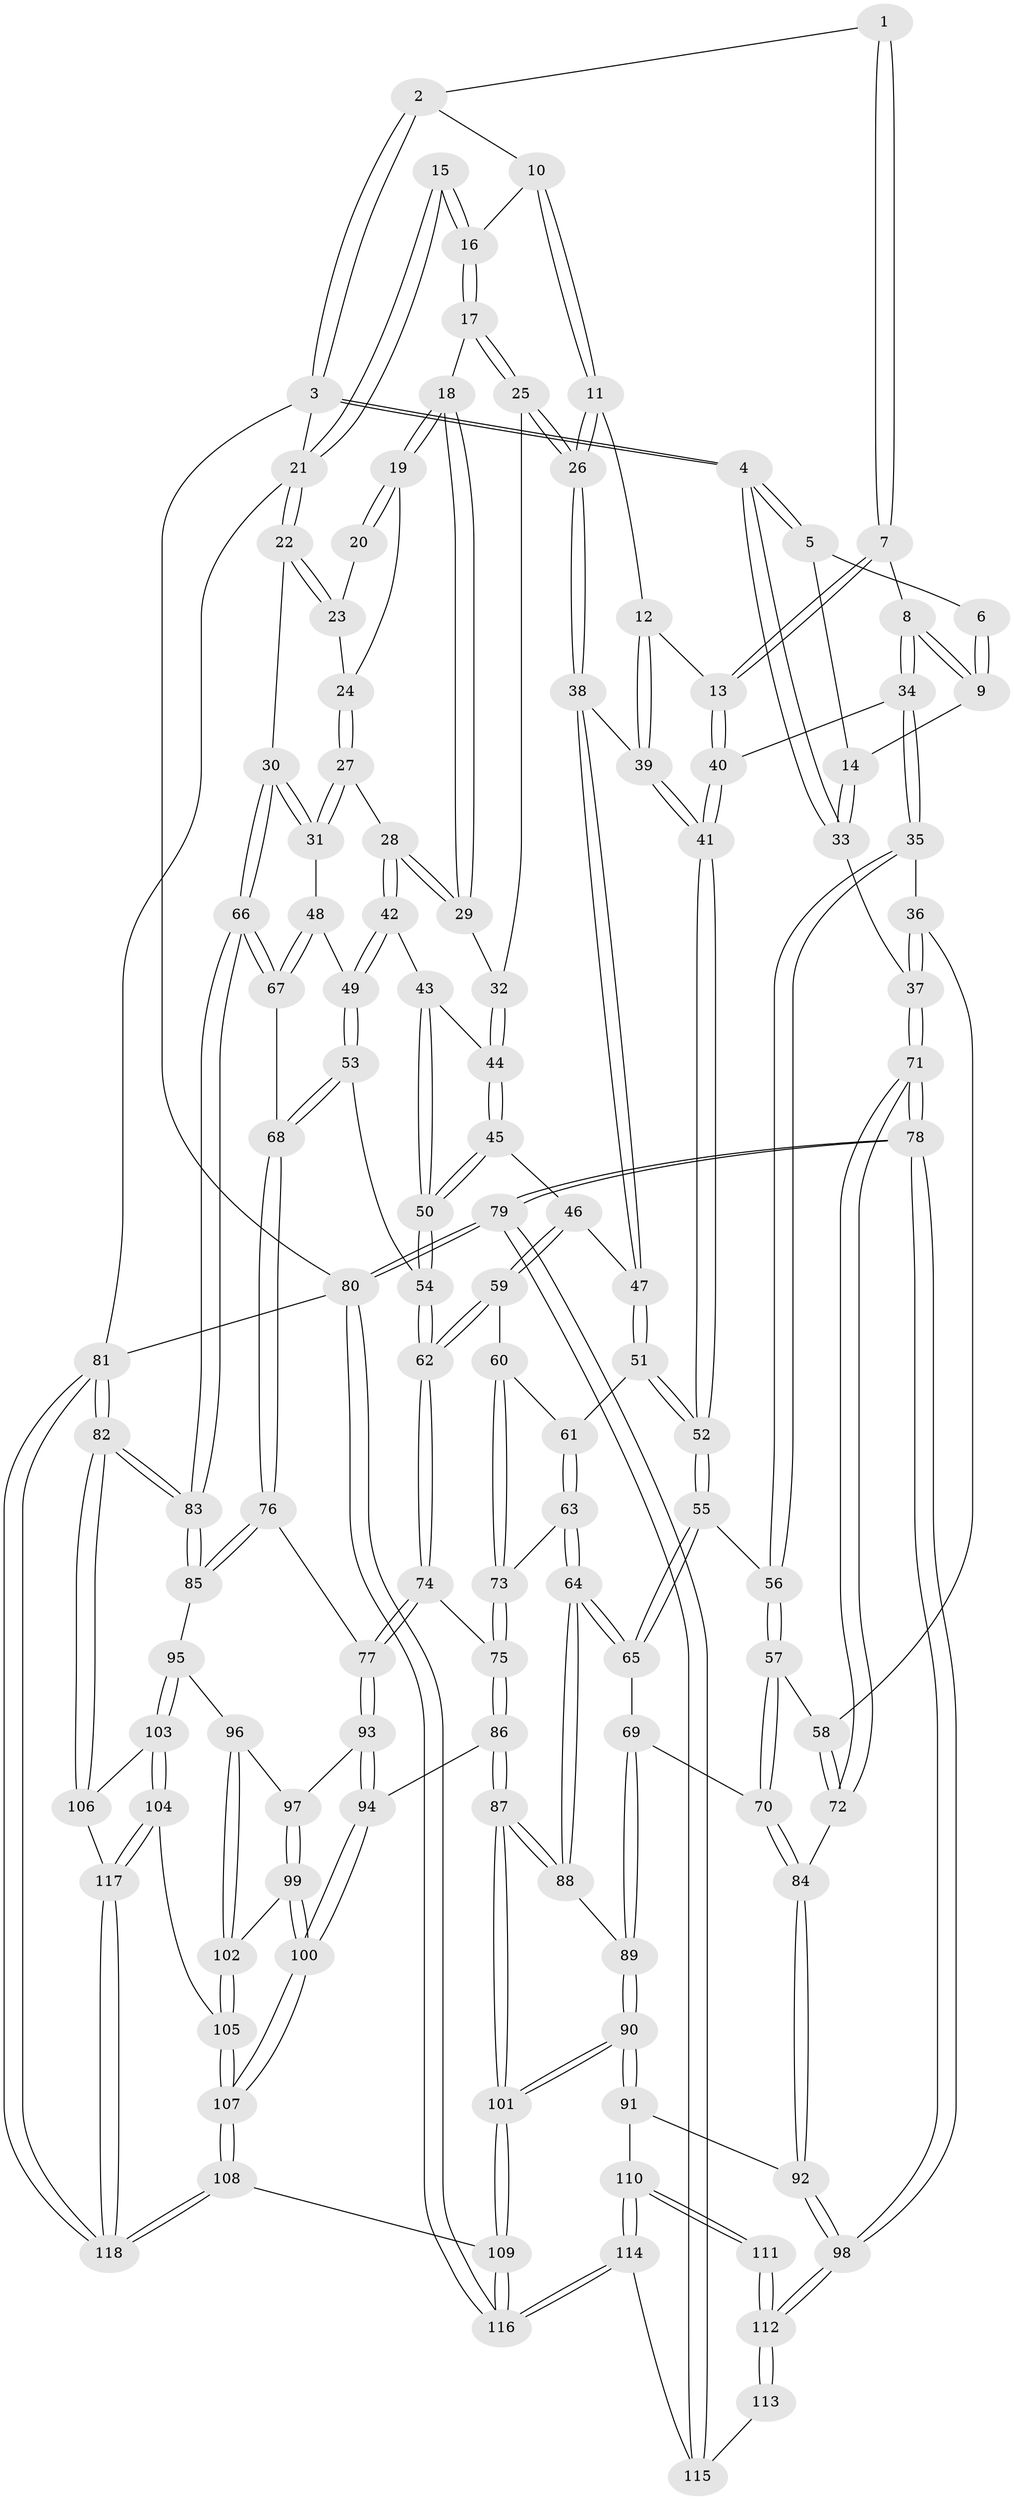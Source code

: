 // Generated by graph-tools (version 1.1) at 2025/16/03/09/25 04:16:51]
// undirected, 118 vertices, 292 edges
graph export_dot {
graph [start="1"]
  node [color=gray90,style=filled];
  1 [pos="+0.20965149835825217+0"];
  2 [pos="+0.21668700406721633+0"];
  3 [pos="+0+0"];
  4 [pos="+0+0"];
  5 [pos="+0.05202966817017255+0.06047073586419251"];
  6 [pos="+0.1792004728229915+0"];
  7 [pos="+0.24707899634882144+0.040129753316691996"];
  8 [pos="+0.12126594029034458+0.15566823807573393"];
  9 [pos="+0.11520149862304421+0.15100483009047974"];
  10 [pos="+0.5522322248195913+0"];
  11 [pos="+0.46535821355649404+0.03256476216213454"];
  12 [pos="+0.3873400533942524+0.14128033195432402"];
  13 [pos="+0.3358037615245563+0.16189267379421277"];
  14 [pos="+0.0781748143756183+0.13959908889862013"];
  15 [pos="+1+0"];
  16 [pos="+0.5903345550183451+0"];
  17 [pos="+0.6906517113131753+0.06782410874257593"];
  18 [pos="+0.7229807035688782+0.08851459753895614"];
  19 [pos="+0.8458132634622766+0.09287253718732659"];
  20 [pos="+0.9030817977785702+0.017588642248486153"];
  21 [pos="+1+0"];
  22 [pos="+1+0.21455163706936273"];
  23 [pos="+0.9376289790535266+0.10378001536814671"];
  24 [pos="+0.8668765224374835+0.11626808408693556"];
  25 [pos="+0.5966574729076997+0.2558779203418783"];
  26 [pos="+0.5890135834968518+0.25981154927060374"];
  27 [pos="+0.9200522994283445+0.27297283384004073"];
  28 [pos="+0.9109901090177502+0.27474993183925794"];
  29 [pos="+0.788693473684669+0.22666837435753023"];
  30 [pos="+1+0.28914141015058603"];
  31 [pos="+1+0.3028390412397875"];
  32 [pos="+0.7028812787033326+0.28981486672500956"];
  33 [pos="+0+0.22935199220960786"];
  34 [pos="+0.20550159588386502+0.2820553217077368"];
  35 [pos="+0.1719996349518476+0.3169352351627001"];
  36 [pos="+0.08824609881232663+0.35669369924715805"];
  37 [pos="+0+0.3120033773343825"];
  38 [pos="+0.5486299208780998+0.2953721009762991"];
  39 [pos="+0.5301130751582465+0.2892519592444956"];
  40 [pos="+0.24474091035343457+0.2772712488348791"];
  41 [pos="+0.32383740323834165+0.3416101305280087"];
  42 [pos="+0.8128925130740573+0.37060422712374474"];
  43 [pos="+0.7609335580732735+0.36236560520889727"];
  44 [pos="+0.7287498227932369+0.3445010723813921"];
  45 [pos="+0.670202520522532+0.40140556367894953"];
  46 [pos="+0.5870870328477892+0.39922205533586946"];
  47 [pos="+0.550908376748922+0.32566266056398596"];
  48 [pos="+1+0.36519657733622496"];
  49 [pos="+0.8243132207007619+0.4869172297930932"];
  50 [pos="+0.7165106021092666+0.45682805965966605"];
  51 [pos="+0.41138434394164103+0.4601297335710123"];
  52 [pos="+0.3734169553723294+0.46158193999134"];
  53 [pos="+0.822726979176026+0.4915317348371129"];
  54 [pos="+0.7244318578876562+0.48406507311502445"];
  55 [pos="+0.3668003767903195+0.4733635346904669"];
  56 [pos="+0.21316248446374805+0.4733989169388831"];
  57 [pos="+0.18984158331290324+0.5543450134747783"];
  58 [pos="+0.08134334333121093+0.5039538420189907"];
  59 [pos="+0.5800241750562399+0.48418580545109124"];
  60 [pos="+0.5420507736755532+0.5058683430770535"];
  61 [pos="+0.4363381715868613+0.4725284141770278"];
  62 [pos="+0.6595983332517474+0.5360723428120977"];
  63 [pos="+0.48255955411123047+0.629071115223034"];
  64 [pos="+0.4439007892634249+0.6532819244188716"];
  65 [pos="+0.3647456437282534+0.4819034008662468"];
  66 [pos="+1+0.7036513488401849"];
  67 [pos="+0.8879811842926033+0.5706325443043221"];
  68 [pos="+0.8545652233946213+0.5690892962374781"];
  69 [pos="+0.25172549661527266+0.6161759672470357"];
  70 [pos="+0.2165669318677805+0.6080682715596826"];
  71 [pos="+0+0.5760202765713657"];
  72 [pos="+0.013077161587800167+0.5595576058916388"];
  73 [pos="+0.5064746507189495+0.6181226067668875"];
  74 [pos="+0.6733334702270155+0.6189026715362628"];
  75 [pos="+0.6073472971038376+0.6528865115223274"];
  76 [pos="+0.8155357065497297+0.6242925927402269"];
  77 [pos="+0.7352630089190157+0.6523337727109919"];
  78 [pos="+0+0.9359149376589336"];
  79 [pos="+0+1"];
  80 [pos="+0+1"];
  81 [pos="+1+1"];
  82 [pos="+1+0.7363720090331486"];
  83 [pos="+1+0.7078891152039717"];
  84 [pos="+0.12029239883487836+0.6808494070437008"];
  85 [pos="+0.8857373016152389+0.7407334159903392"];
  86 [pos="+0.5826507494960647+0.7935292673545418"];
  87 [pos="+0.5075330664391758+0.8154678794787136"];
  88 [pos="+0.4139751858461693+0.7013286457486889"];
  89 [pos="+0.3365857166165597+0.7091052387249142"];
  90 [pos="+0.27051509531470846+0.8217444402497416"];
  91 [pos="+0.209758506818759+0.8146653422965133"];
  92 [pos="+0.09869404258487202+0.7394605473944488"];
  93 [pos="+0.7343507568714599+0.668497263994157"];
  94 [pos="+0.6080338167099851+0.8014868635036208"];
  95 [pos="+0.8564619572750203+0.7806676696195844"];
  96 [pos="+0.84883064374426+0.7814869965573874"];
  97 [pos="+0.753530071796352+0.7632136348117251"];
  98 [pos="+0+0.8541254260002407"];
  99 [pos="+0.7164086057599407+0.8189466311730111"];
  100 [pos="+0.6721709948548062+0.8410553790610393"];
  101 [pos="+0.3990104221549003+1"];
  102 [pos="+0.7834060333911127+0.8555802740358965"];
  103 [pos="+0.8672938095528272+0.8140568494229705"];
  104 [pos="+0.8550654568257147+0.9179377616137316"];
  105 [pos="+0.8186838696076075+0.916657843771194"];
  106 [pos="+0.9955675130519881+0.8642518787308361"];
  107 [pos="+0.6867480973579643+0.9906959004757365"];
  108 [pos="+0.5987797726725042+1"];
  109 [pos="+0.39964069786215056+1"];
  110 [pos="+0.1678013261113413+0.8656825726106465"];
  111 [pos="+0.15462056318818407+0.8700842716011982"];
  112 [pos="+0.037417198722417534+0.8679535788629673"];
  113 [pos="+0.13256686161032974+0.8971336557859173"];
  114 [pos="+0.16627399649838628+0.9202060436343985"];
  115 [pos="+0.13009000870889423+0.9134802665992625"];
  116 [pos="+0.3002928774370799+1"];
  117 [pos="+0.8999164855052553+0.9481059626963608"];
  118 [pos="+0.9949595647443915+1"];
  1 -- 2;
  1 -- 7;
  1 -- 7;
  2 -- 3;
  2 -- 3;
  2 -- 10;
  3 -- 4;
  3 -- 4;
  3 -- 21;
  3 -- 80;
  4 -- 5;
  4 -- 5;
  4 -- 33;
  4 -- 33;
  5 -- 6;
  5 -- 14;
  6 -- 9;
  6 -- 9;
  7 -- 8;
  7 -- 13;
  7 -- 13;
  8 -- 9;
  8 -- 9;
  8 -- 34;
  8 -- 34;
  9 -- 14;
  10 -- 11;
  10 -- 11;
  10 -- 16;
  11 -- 12;
  11 -- 26;
  11 -- 26;
  12 -- 13;
  12 -- 39;
  12 -- 39;
  13 -- 40;
  13 -- 40;
  14 -- 33;
  14 -- 33;
  15 -- 16;
  15 -- 16;
  15 -- 21;
  15 -- 21;
  16 -- 17;
  16 -- 17;
  17 -- 18;
  17 -- 25;
  17 -- 25;
  18 -- 19;
  18 -- 19;
  18 -- 29;
  18 -- 29;
  19 -- 20;
  19 -- 20;
  19 -- 24;
  20 -- 23;
  21 -- 22;
  21 -- 22;
  21 -- 81;
  22 -- 23;
  22 -- 23;
  22 -- 30;
  23 -- 24;
  24 -- 27;
  24 -- 27;
  25 -- 26;
  25 -- 26;
  25 -- 32;
  26 -- 38;
  26 -- 38;
  27 -- 28;
  27 -- 31;
  27 -- 31;
  28 -- 29;
  28 -- 29;
  28 -- 42;
  28 -- 42;
  29 -- 32;
  30 -- 31;
  30 -- 31;
  30 -- 66;
  30 -- 66;
  31 -- 48;
  32 -- 44;
  32 -- 44;
  33 -- 37;
  34 -- 35;
  34 -- 35;
  34 -- 40;
  35 -- 36;
  35 -- 56;
  35 -- 56;
  36 -- 37;
  36 -- 37;
  36 -- 58;
  37 -- 71;
  37 -- 71;
  38 -- 39;
  38 -- 47;
  38 -- 47;
  39 -- 41;
  39 -- 41;
  40 -- 41;
  40 -- 41;
  41 -- 52;
  41 -- 52;
  42 -- 43;
  42 -- 49;
  42 -- 49;
  43 -- 44;
  43 -- 50;
  43 -- 50;
  44 -- 45;
  44 -- 45;
  45 -- 46;
  45 -- 50;
  45 -- 50;
  46 -- 47;
  46 -- 59;
  46 -- 59;
  47 -- 51;
  47 -- 51;
  48 -- 49;
  48 -- 67;
  48 -- 67;
  49 -- 53;
  49 -- 53;
  50 -- 54;
  50 -- 54;
  51 -- 52;
  51 -- 52;
  51 -- 61;
  52 -- 55;
  52 -- 55;
  53 -- 54;
  53 -- 68;
  53 -- 68;
  54 -- 62;
  54 -- 62;
  55 -- 56;
  55 -- 65;
  55 -- 65;
  56 -- 57;
  56 -- 57;
  57 -- 58;
  57 -- 70;
  57 -- 70;
  58 -- 72;
  58 -- 72;
  59 -- 60;
  59 -- 62;
  59 -- 62;
  60 -- 61;
  60 -- 73;
  60 -- 73;
  61 -- 63;
  61 -- 63;
  62 -- 74;
  62 -- 74;
  63 -- 64;
  63 -- 64;
  63 -- 73;
  64 -- 65;
  64 -- 65;
  64 -- 88;
  64 -- 88;
  65 -- 69;
  66 -- 67;
  66 -- 67;
  66 -- 83;
  66 -- 83;
  67 -- 68;
  68 -- 76;
  68 -- 76;
  69 -- 70;
  69 -- 89;
  69 -- 89;
  70 -- 84;
  70 -- 84;
  71 -- 72;
  71 -- 72;
  71 -- 78;
  71 -- 78;
  72 -- 84;
  73 -- 75;
  73 -- 75;
  74 -- 75;
  74 -- 77;
  74 -- 77;
  75 -- 86;
  75 -- 86;
  76 -- 77;
  76 -- 85;
  76 -- 85;
  77 -- 93;
  77 -- 93;
  78 -- 79;
  78 -- 79;
  78 -- 98;
  78 -- 98;
  79 -- 80;
  79 -- 80;
  79 -- 115;
  79 -- 115;
  80 -- 116;
  80 -- 116;
  80 -- 81;
  81 -- 82;
  81 -- 82;
  81 -- 118;
  81 -- 118;
  82 -- 83;
  82 -- 83;
  82 -- 106;
  82 -- 106;
  83 -- 85;
  83 -- 85;
  84 -- 92;
  84 -- 92;
  85 -- 95;
  86 -- 87;
  86 -- 87;
  86 -- 94;
  87 -- 88;
  87 -- 88;
  87 -- 101;
  87 -- 101;
  88 -- 89;
  89 -- 90;
  89 -- 90;
  90 -- 91;
  90 -- 91;
  90 -- 101;
  90 -- 101;
  91 -- 92;
  91 -- 110;
  92 -- 98;
  92 -- 98;
  93 -- 94;
  93 -- 94;
  93 -- 97;
  94 -- 100;
  94 -- 100;
  95 -- 96;
  95 -- 103;
  95 -- 103;
  96 -- 97;
  96 -- 102;
  96 -- 102;
  97 -- 99;
  97 -- 99;
  98 -- 112;
  98 -- 112;
  99 -- 100;
  99 -- 100;
  99 -- 102;
  100 -- 107;
  100 -- 107;
  101 -- 109;
  101 -- 109;
  102 -- 105;
  102 -- 105;
  103 -- 104;
  103 -- 104;
  103 -- 106;
  104 -- 105;
  104 -- 117;
  104 -- 117;
  105 -- 107;
  105 -- 107;
  106 -- 117;
  107 -- 108;
  107 -- 108;
  108 -- 109;
  108 -- 118;
  108 -- 118;
  109 -- 116;
  109 -- 116;
  110 -- 111;
  110 -- 111;
  110 -- 114;
  110 -- 114;
  111 -- 112;
  111 -- 112;
  112 -- 113;
  112 -- 113;
  113 -- 115;
  114 -- 115;
  114 -- 116;
  114 -- 116;
  117 -- 118;
  117 -- 118;
}
